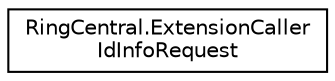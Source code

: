 digraph "Graphical Class Hierarchy"
{
 // LATEX_PDF_SIZE
  edge [fontname="Helvetica",fontsize="10",labelfontname="Helvetica",labelfontsize="10"];
  node [fontname="Helvetica",fontsize="10",shape=record];
  rankdir="LR";
  Node0 [label="RingCentral.ExtensionCaller\lIdInfoRequest",height=0.2,width=0.4,color="black", fillcolor="white", style="filled",URL="$classRingCentral_1_1ExtensionCallerIdInfoRequest.html",tooltip=" "];
}
